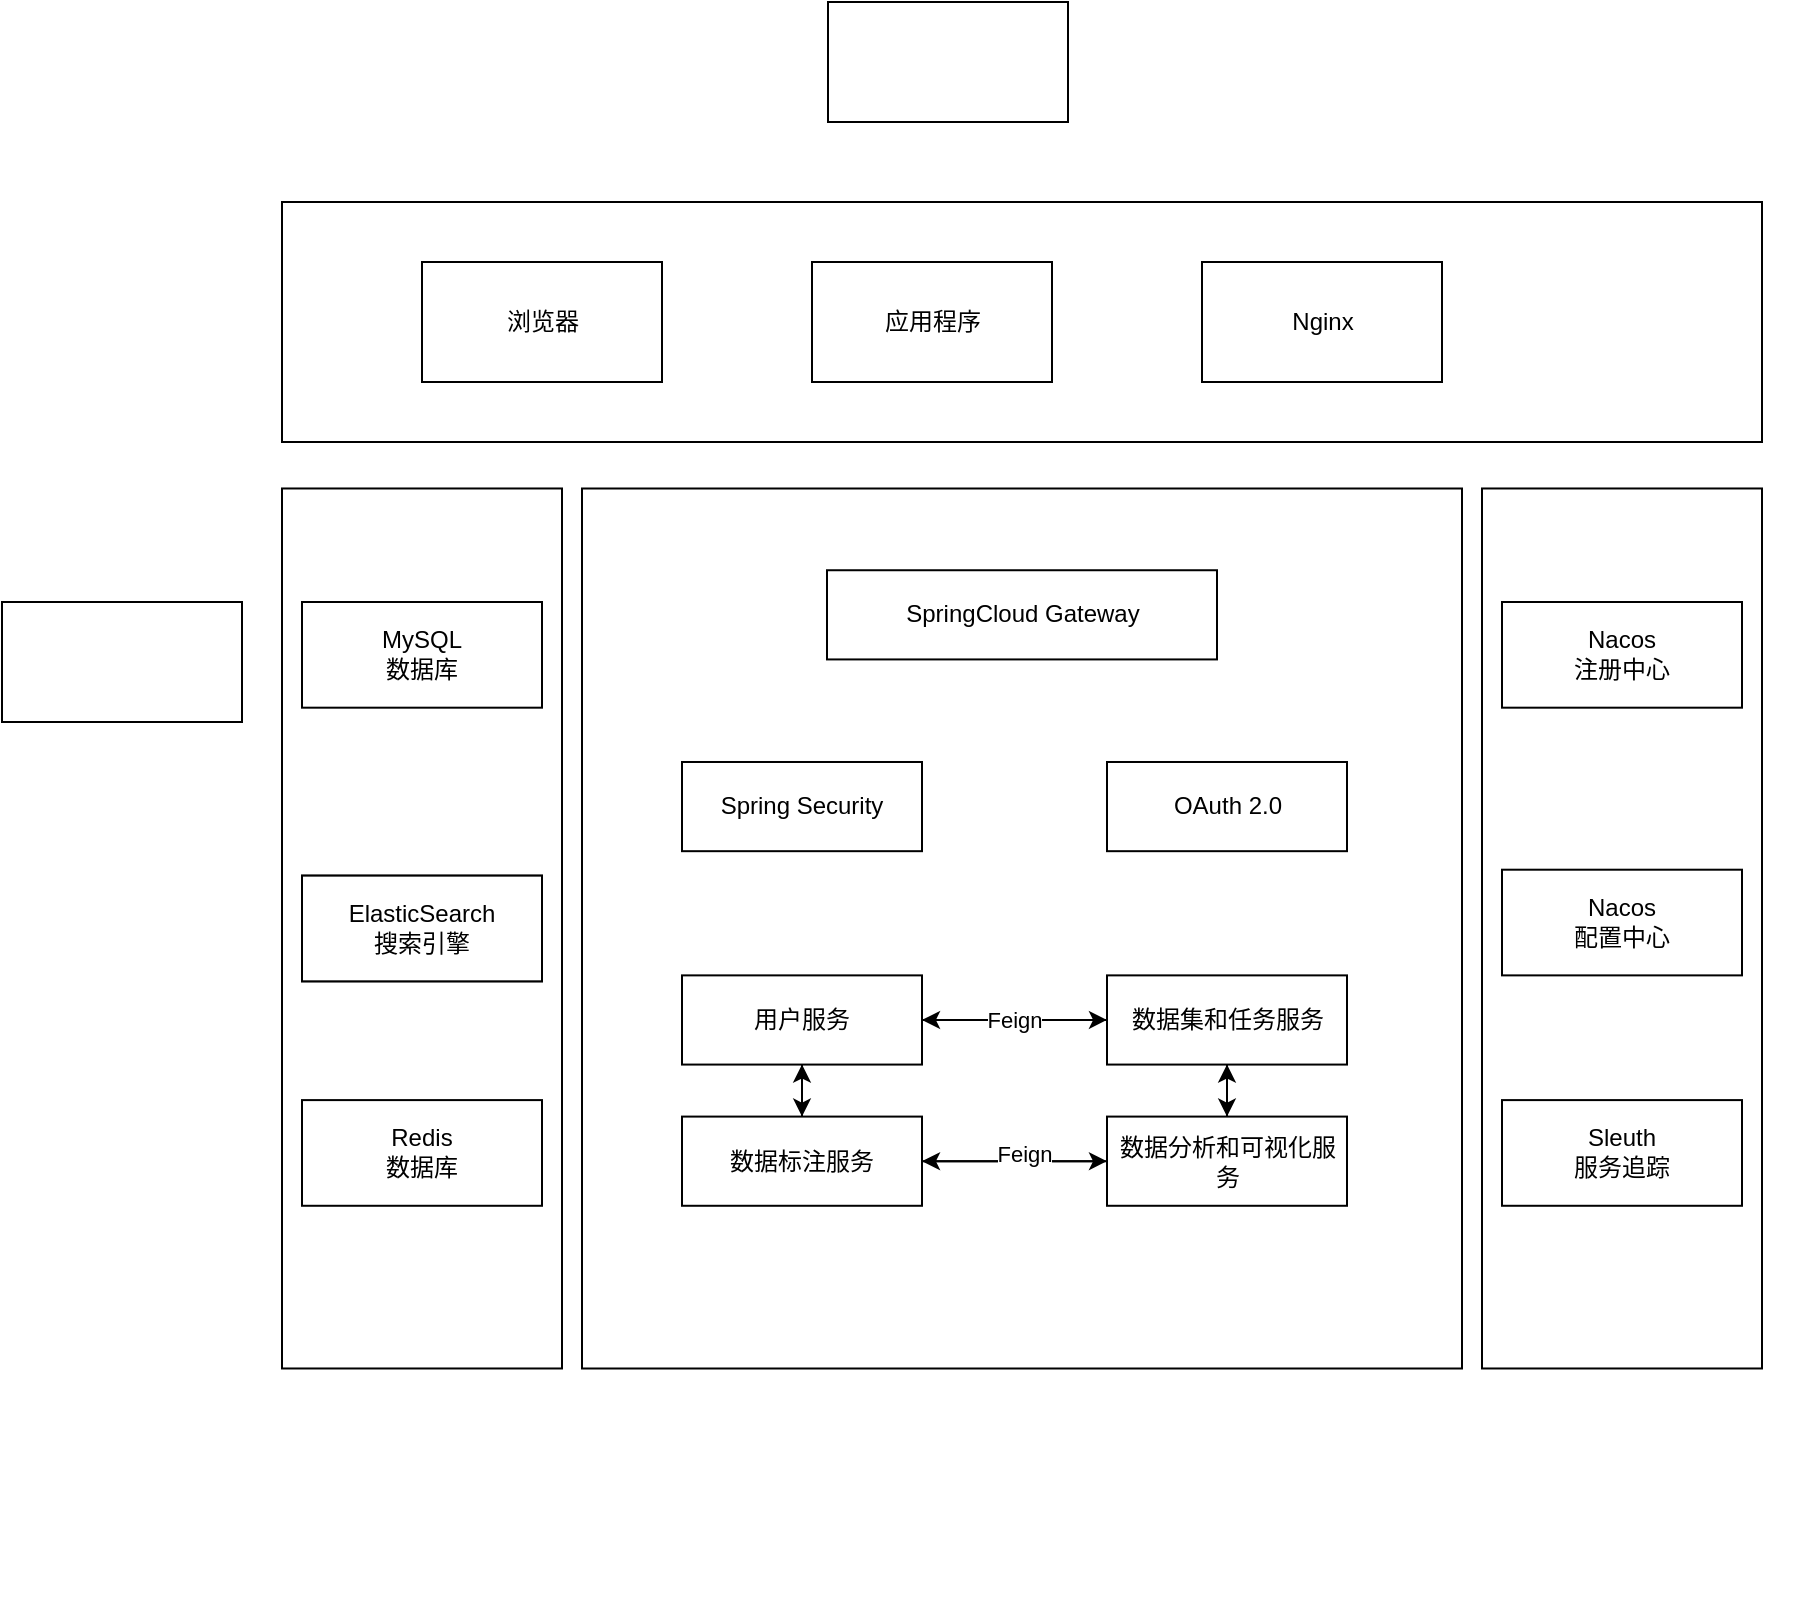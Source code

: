 <mxfile version="14.9.7" type="github">
  <diagram id="iS2GrhRJkrHkgEzzFlDL" name="第 1 页">
    <mxGraphModel dx="2249" dy="715" grid="1" gridSize="10" guides="1" tooltips="1" connect="1" arrows="1" fold="1" page="1" pageScale="1" pageWidth="827" pageHeight="1169" math="0" shadow="0">
      <root>
        <mxCell id="0" />
        <mxCell id="1" parent="0" />
        <mxCell id="yMRjelbhieKLuBqL2SfN-15" value="" style="verticalLabelPosition=bottom;verticalAlign=top;html=1;shape=mxgraph.basic.rect;fillColor2=none;strokeWidth=1;size=0;indent=5;" parent="1" vertex="1">
          <mxGeometry x="50" y="120" width="740" height="120" as="geometry" />
        </mxCell>
        <mxCell id="yMRjelbhieKLuBqL2SfN-33" value="" style="group;fontStyle=4" parent="1" vertex="1" connectable="0">
          <mxGeometry x="50" y="280" width="760" height="550" as="geometry" />
        </mxCell>
        <mxCell id="yMRjelbhieKLuBqL2SfN-25" value="" style="verticalLabelPosition=bottom;verticalAlign=top;html=1;shape=mxgraph.basic.rect;fillColor2=none;strokeWidth=1;size=20;indent=5;" parent="yMRjelbhieKLuBqL2SfN-33" vertex="1">
          <mxGeometry x="150" y="-16.76" width="440" height="440" as="geometry" />
        </mxCell>
        <mxCell id="yMRjelbhieKLuBqL2SfN-32" value="" style="rounded=0;whiteSpace=wrap;html=1;" parent="yMRjelbhieKLuBqL2SfN-33" vertex="1">
          <mxGeometry x="600" y="-16.76" width="140" height="440" as="geometry" />
        </mxCell>
        <mxCell id="yMRjelbhieKLuBqL2SfN-34" value="SpringCloud Gateway" style="rounded=0;whiteSpace=wrap;html=1;" parent="yMRjelbhieKLuBqL2SfN-33" vertex="1">
          <mxGeometry x="272.5" y="24.122" width="195" height="44.595" as="geometry" />
        </mxCell>
        <mxCell id="yMRjelbhieKLuBqL2SfN-45" value="Spring Security" style="rounded=0;whiteSpace=wrap;html=1;" parent="yMRjelbhieKLuBqL2SfN-33" vertex="1">
          <mxGeometry x="200" y="119.996" width="120" height="44.595" as="geometry" />
        </mxCell>
        <mxCell id="yMRjelbhieKLuBqL2SfN-53" value="OAuth 2.0" style="rounded=0;whiteSpace=wrap;html=1;" parent="yMRjelbhieKLuBqL2SfN-33" vertex="1">
          <mxGeometry x="412.5" y="119.996" width="120" height="44.595" as="geometry" />
        </mxCell>
        <mxCell id="yMRjelbhieKLuBqL2SfN-90" value="" style="edgeStyle=orthogonalEdgeStyle;rounded=0;orthogonalLoop=1;jettySize=auto;html=1;strokeColor=none;" parent="yMRjelbhieKLuBqL2SfN-33" source="yMRjelbhieKLuBqL2SfN-55" target="yMRjelbhieKLuBqL2SfN-76" edge="1">
          <mxGeometry relative="1" as="geometry" />
        </mxCell>
        <mxCell id="yMRjelbhieKLuBqL2SfN-91" style="edgeStyle=orthogonalEdgeStyle;rounded=0;orthogonalLoop=1;jettySize=auto;html=1;exitX=1;exitY=0.5;exitDx=0;exitDy=0;entryX=0;entryY=0.5;entryDx=0;entryDy=0;" parent="yMRjelbhieKLuBqL2SfN-33" source="yMRjelbhieKLuBqL2SfN-55" target="yMRjelbhieKLuBqL2SfN-76" edge="1">
          <mxGeometry relative="1" as="geometry" />
        </mxCell>
        <mxCell id="yMRjelbhieKLuBqL2SfN-97" style="edgeStyle=orthogonalEdgeStyle;rounded=0;orthogonalLoop=1;jettySize=auto;html=1;exitX=0.5;exitY=1;exitDx=0;exitDy=0;entryX=0.5;entryY=0;entryDx=0;entryDy=0;" parent="yMRjelbhieKLuBqL2SfN-33" source="yMRjelbhieKLuBqL2SfN-76" target="yMRjelbhieKLuBqL2SfN-89" edge="1">
          <mxGeometry relative="1" as="geometry" />
        </mxCell>
        <mxCell id="yMRjelbhieKLuBqL2SfN-76" value="数据集和任务服务" style="rounded=0;whiteSpace=wrap;html=1;" parent="yMRjelbhieKLuBqL2SfN-33" vertex="1">
          <mxGeometry x="412.5" y="226.689" width="120" height="44.595" as="geometry" />
        </mxCell>
        <mxCell id="yMRjelbhieKLuBqL2SfN-106" value="Nacos&lt;br&gt;注册中心" style="rounded=0;whiteSpace=wrap;html=1;" parent="yMRjelbhieKLuBqL2SfN-33" vertex="1">
          <mxGeometry x="610" y="40" width="120" height="52.84" as="geometry" />
        </mxCell>
        <mxCell id="yMRjelbhieKLuBqL2SfN-104" value="" style="group" parent="yMRjelbhieKLuBqL2SfN-33" vertex="1" connectable="0">
          <mxGeometry x="200" y="226.689" width="340" height="115.203" as="geometry" />
        </mxCell>
        <mxCell id="yMRjelbhieKLuBqL2SfN-55" value="用户服务" style="rounded=0;whiteSpace=wrap;html=1;" parent="yMRjelbhieKLuBqL2SfN-104" vertex="1">
          <mxGeometry y="2.842e-14" width="120" height="44.595" as="geometry" />
        </mxCell>
        <mxCell id="yMRjelbhieKLuBqL2SfN-92" style="edgeStyle=orthogonalEdgeStyle;rounded=0;orthogonalLoop=1;jettySize=auto;html=1;exitX=0;exitY=0.5;exitDx=0;exitDy=0;" parent="yMRjelbhieKLuBqL2SfN-104" source="yMRjelbhieKLuBqL2SfN-76" target="yMRjelbhieKLuBqL2SfN-55" edge="1">
          <mxGeometry relative="1" as="geometry" />
        </mxCell>
        <mxCell id="yMRjelbhieKLuBqL2SfN-93" value="Feign" style="edgeLabel;html=1;align=center;verticalAlign=middle;resizable=0;points=[];" parent="yMRjelbhieKLuBqL2SfN-92" vertex="1" connectable="0">
          <mxGeometry x="-0.2" relative="1" as="geometry">
            <mxPoint x="-10" as="offset" />
          </mxGeometry>
        </mxCell>
        <mxCell id="yMRjelbhieKLuBqL2SfN-99" style="edgeStyle=orthogonalEdgeStyle;rounded=0;orthogonalLoop=1;jettySize=auto;html=1;exitX=0.5;exitY=0;exitDx=0;exitDy=0;entryX=0.5;entryY=1;entryDx=0;entryDy=0;" parent="yMRjelbhieKLuBqL2SfN-104" source="yMRjelbhieKLuBqL2SfN-88" target="yMRjelbhieKLuBqL2SfN-55" edge="1">
          <mxGeometry relative="1" as="geometry" />
        </mxCell>
        <mxCell id="yMRjelbhieKLuBqL2SfN-110" style="edgeStyle=orthogonalEdgeStyle;rounded=0;orthogonalLoop=1;jettySize=auto;html=1;exitX=1;exitY=0.5;exitDx=0;exitDy=0;" parent="yMRjelbhieKLuBqL2SfN-104" source="yMRjelbhieKLuBqL2SfN-88" target="yMRjelbhieKLuBqL2SfN-89" edge="1">
          <mxGeometry relative="1" as="geometry" />
        </mxCell>
        <mxCell id="yMRjelbhieKLuBqL2SfN-88" value="数据标注服务" style="rounded=0;whiteSpace=wrap;html=1;" parent="yMRjelbhieKLuBqL2SfN-104" vertex="1">
          <mxGeometry y="70.608" width="120" height="44.595" as="geometry" />
        </mxCell>
        <mxCell id="yMRjelbhieKLuBqL2SfN-101" value="" style="edgeStyle=orthogonalEdgeStyle;rounded=0;orthogonalLoop=1;jettySize=auto;html=1;exitX=0;exitY=0.5;exitDx=0;exitDy=0;entryX=1;entryY=0.5;entryDx=0;entryDy=0;" parent="yMRjelbhieKLuBqL2SfN-104" source="yMRjelbhieKLuBqL2SfN-89" target="yMRjelbhieKLuBqL2SfN-88" edge="1">
          <mxGeometry relative="1" as="geometry" />
        </mxCell>
        <mxCell id="yMRjelbhieKLuBqL2SfN-111" value="Feign" style="edgeLabel;html=1;align=center;verticalAlign=middle;resizable=0;points=[];" parent="yMRjelbhieKLuBqL2SfN-101" vertex="1" connectable="0">
          <mxGeometry x="0.232" y="-4" relative="1" as="geometry">
            <mxPoint x="15" as="offset" />
          </mxGeometry>
        </mxCell>
        <mxCell id="yMRjelbhieKLuBqL2SfN-98" style="edgeStyle=orthogonalEdgeStyle;rounded=0;orthogonalLoop=1;jettySize=auto;html=1;exitX=0.5;exitY=1;exitDx=0;exitDy=0;entryX=0.5;entryY=0;entryDx=0;entryDy=0;" parent="yMRjelbhieKLuBqL2SfN-104" source="yMRjelbhieKLuBqL2SfN-55" target="yMRjelbhieKLuBqL2SfN-88" edge="1">
          <mxGeometry relative="1" as="geometry" />
        </mxCell>
        <mxCell id="yMRjelbhieKLuBqL2SfN-89" value="数据分析和可视化服务" style="rounded=0;whiteSpace=wrap;html=1;" parent="yMRjelbhieKLuBqL2SfN-104" vertex="1">
          <mxGeometry x="212.5" y="70.608" width="120" height="44.595" as="geometry" />
        </mxCell>
        <mxCell id="yMRjelbhieKLuBqL2SfN-96" style="edgeStyle=orthogonalEdgeStyle;rounded=0;orthogonalLoop=1;jettySize=auto;html=1;exitX=0.5;exitY=0;exitDx=0;exitDy=0;entryX=0.5;entryY=1;entryDx=0;entryDy=0;" parent="yMRjelbhieKLuBqL2SfN-33" source="yMRjelbhieKLuBqL2SfN-89" target="yMRjelbhieKLuBqL2SfN-76" edge="1">
          <mxGeometry relative="1" as="geometry" />
        </mxCell>
        <mxCell id="yMRjelbhieKLuBqL2SfN-136" value="Nacos&lt;br&gt;配置中心" style="rounded=0;whiteSpace=wrap;html=1;" parent="yMRjelbhieKLuBqL2SfN-33" vertex="1">
          <mxGeometry x="610" y="173.85" width="120" height="52.84" as="geometry" />
        </mxCell>
        <mxCell id="yMRjelbhieKLuBqL2SfN-137" value="Sleuth&lt;br&gt;服务追踪" style="rounded=0;whiteSpace=wrap;html=1;" parent="yMRjelbhieKLuBqL2SfN-33" vertex="1">
          <mxGeometry x="610" y="289.05" width="120" height="52.84" as="geometry" />
        </mxCell>
        <mxCell id="yMRjelbhieKLuBqL2SfN-140" value="" style="rounded=0;whiteSpace=wrap;html=1;" parent="yMRjelbhieKLuBqL2SfN-33" vertex="1">
          <mxGeometry y="-16.76" width="140" height="440" as="geometry" />
        </mxCell>
        <mxCell id="yMRjelbhieKLuBqL2SfN-141" value="MySQL&lt;br&gt;数据库" style="rounded=0;whiteSpace=wrap;html=1;" parent="yMRjelbhieKLuBqL2SfN-33" vertex="1">
          <mxGeometry x="10" y="40" width="120" height="52.84" as="geometry" />
        </mxCell>
        <mxCell id="yMRjelbhieKLuBqL2SfN-142" value="ElasticSearch&lt;br&gt;搜索引擎" style="rounded=0;whiteSpace=wrap;html=1;" parent="yMRjelbhieKLuBqL2SfN-33" vertex="1">
          <mxGeometry x="10" y="176.82" width="120" height="52.84" as="geometry" />
        </mxCell>
        <mxCell id="yMRjelbhieKLuBqL2SfN-144" value="Redis&lt;br&gt;数据库" style="rounded=0;whiteSpace=wrap;html=1;" parent="yMRjelbhieKLuBqL2SfN-33" vertex="1">
          <mxGeometry x="10" y="289.05" width="120" height="52.84" as="geometry" />
        </mxCell>
        <mxCell id="yMRjelbhieKLuBqL2SfN-21" value="" style="group" parent="1" vertex="1" connectable="0">
          <mxGeometry x="315" y="150" width="120" height="60" as="geometry" />
        </mxCell>
        <mxCell id="yMRjelbhieKLuBqL2SfN-19" value="" style="verticalLabelPosition=bottom;verticalAlign=top;html=1;shape=mxgraph.basic.rect;fillColor2=none;strokeWidth=1;size=20;indent=5;" parent="yMRjelbhieKLuBqL2SfN-21" vertex="1">
          <mxGeometry width="120" height="60" as="geometry" />
        </mxCell>
        <mxCell id="yMRjelbhieKLuBqL2SfN-20" value="应用程序" style="text;html=1;resizable=0;autosize=1;align=center;verticalAlign=middle;points=[];fillColor=none;strokeColor=none;rounded=0;" parent="yMRjelbhieKLuBqL2SfN-21" vertex="1">
          <mxGeometry x="25" y="20" width="70" height="20" as="geometry" />
        </mxCell>
        <mxCell id="yMRjelbhieKLuBqL2SfN-22" value="" style="group" parent="1" vertex="1" connectable="0">
          <mxGeometry x="510" y="150" width="120" height="60" as="geometry" />
        </mxCell>
        <mxCell id="yMRjelbhieKLuBqL2SfN-29" value="" style="group" parent="yMRjelbhieKLuBqL2SfN-22" vertex="1" connectable="0">
          <mxGeometry width="120" height="60" as="geometry" />
        </mxCell>
        <mxCell id="yMRjelbhieKLuBqL2SfN-23" value="" style="verticalLabelPosition=bottom;verticalAlign=top;html=1;shape=mxgraph.basic.rect;fillColor2=none;strokeWidth=1;size=20;indent=5;" parent="yMRjelbhieKLuBqL2SfN-29" vertex="1">
          <mxGeometry width="120" height="60" as="geometry" />
        </mxCell>
        <mxCell id="yMRjelbhieKLuBqL2SfN-24" value="Nginx" style="text;html=1;resizable=0;autosize=1;align=center;verticalAlign=middle;points=[];fillColor=none;strokeColor=none;rounded=0;" parent="yMRjelbhieKLuBqL2SfN-29" vertex="1">
          <mxGeometry x="35" y="20" width="50" height="20" as="geometry" />
        </mxCell>
        <mxCell id="yMRjelbhieKLuBqL2SfN-26" value="" style="group" parent="1" vertex="1" connectable="0">
          <mxGeometry x="120" y="150" width="120" height="60" as="geometry" />
        </mxCell>
        <mxCell id="yMRjelbhieKLuBqL2SfN-17" value="" style="verticalLabelPosition=bottom;verticalAlign=top;html=1;shape=mxgraph.basic.rect;fillColor2=none;strokeWidth=1;size=20;indent=5;" parent="yMRjelbhieKLuBqL2SfN-26" vertex="1">
          <mxGeometry width="120" height="60" as="geometry" />
        </mxCell>
        <mxCell id="yMRjelbhieKLuBqL2SfN-18" value="浏览器" style="text;html=1;resizable=0;autosize=1;align=center;verticalAlign=middle;points=[];fillColor=none;strokeColor=none;rounded=0;" parent="yMRjelbhieKLuBqL2SfN-26" vertex="1">
          <mxGeometry x="30" y="20" width="60" height="20" as="geometry" />
        </mxCell>
        <mxCell id="yMRjelbhieKLuBqL2SfN-143" value="ElasticSearch&lt;br&gt;搜索引擎" style="rounded=0;whiteSpace=wrap;html=1;" parent="1" vertex="1">
          <mxGeometry x="60" y="456.82" width="120" height="52.84" as="geometry" />
        </mxCell>
        <mxCell id="MgoMLnzsLIg84IqJh-NS-1" value="" style="rounded=0;whiteSpace=wrap;html=1;" vertex="1" parent="1">
          <mxGeometry x="323" y="20" width="120" height="60" as="geometry" />
        </mxCell>
        <mxCell id="MgoMLnzsLIg84IqJh-NS-2" value="" style="rounded=0;whiteSpace=wrap;html=1;" vertex="1" parent="1">
          <mxGeometry x="-90" y="320" width="120" height="60" as="geometry" />
        </mxCell>
      </root>
    </mxGraphModel>
  </diagram>
</mxfile>
